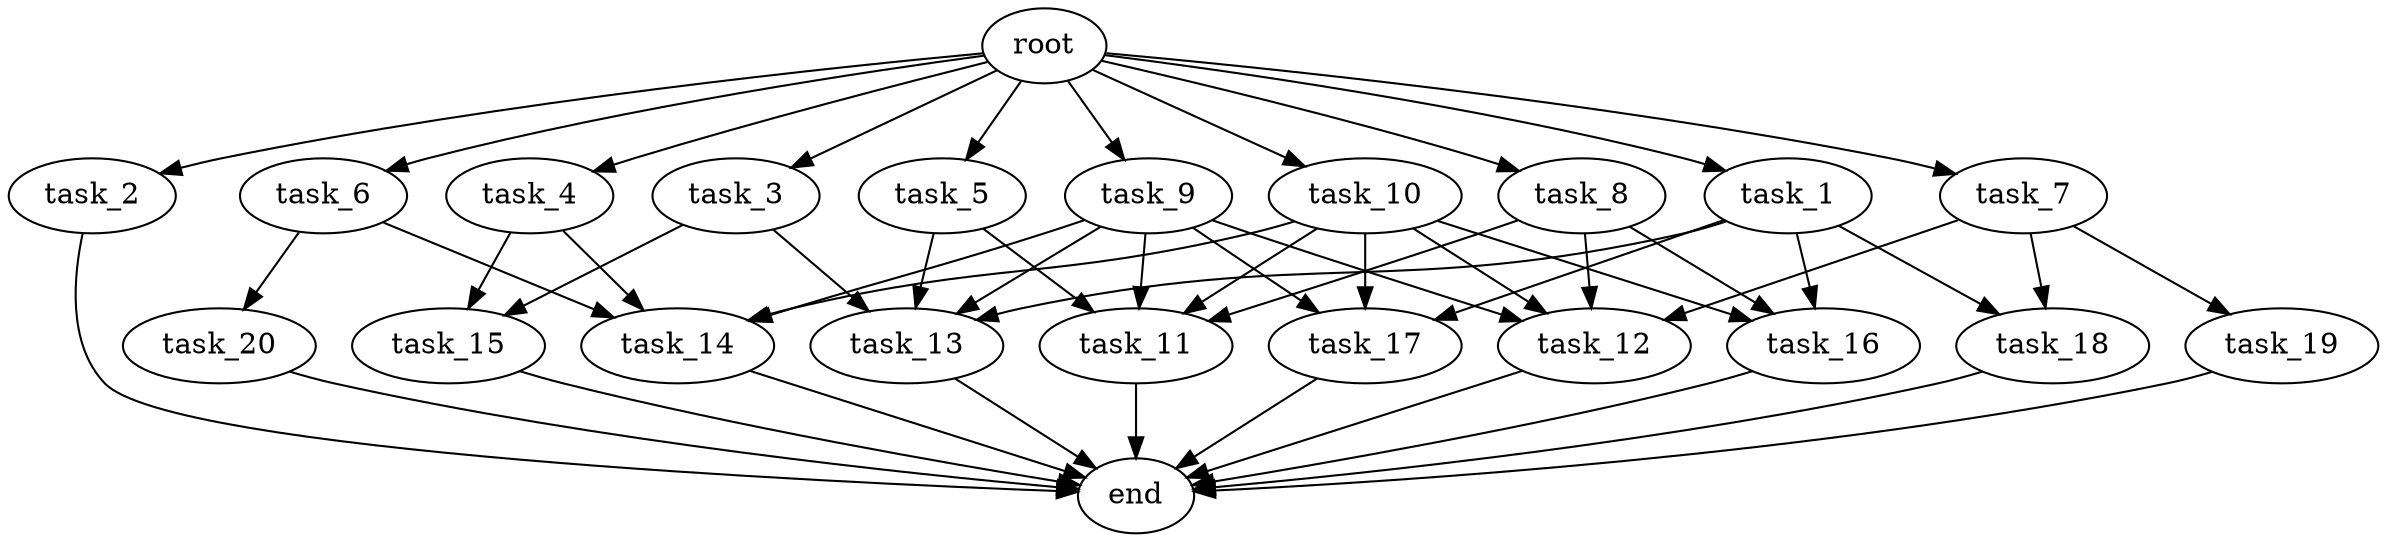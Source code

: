 digraph G {
  root [size="0.000000e+00"];
  task_1 [size="2.572521e+09"];
  task_2 [size="1.147332e+09"];
  task_3 [size="9.942370e+08"];
  task_4 [size="1.682392e+09"];
  task_5 [size="1.441198e+09"];
  task_6 [size="2.556290e+09"];
  task_7 [size="8.971960e+08"];
  task_8 [size="3.068635e+09"];
  task_9 [size="4.073357e+09"];
  task_10 [size="1.692741e+09"];
  task_11 [size="6.145140e+09"];
  task_12 [size="3.253582e+09"];
  task_13 [size="2.726848e+08"];
  task_14 [size="5.859593e+08"];
  task_15 [size="3.900007e+09"];
  task_16 [size="3.201095e+09"];
  task_17 [size="4.128815e+09"];
  task_18 [size="3.242854e+09"];
  task_19 [size="3.755756e+09"];
  task_20 [size="8.277586e+09"];
  end [size="0.000000e+00"];

  root -> task_1 [size="1.000000e-12"];
  root -> task_2 [size="1.000000e-12"];
  root -> task_3 [size="1.000000e-12"];
  root -> task_4 [size="1.000000e-12"];
  root -> task_5 [size="1.000000e-12"];
  root -> task_6 [size="1.000000e-12"];
  root -> task_7 [size="1.000000e-12"];
  root -> task_8 [size="1.000000e-12"];
  root -> task_9 [size="1.000000e-12"];
  root -> task_10 [size="1.000000e-12"];
  task_1 -> task_13 [size="6.817119e+06"];
  task_1 -> task_16 [size="1.067032e+08"];
  task_1 -> task_17 [size="1.376272e+08"];
  task_1 -> task_18 [size="1.621427e+08"];
  task_2 -> end [size="1.000000e-12"];
  task_3 -> task_13 [size="6.817119e+06"];
  task_3 -> task_15 [size="1.950004e+08"];
  task_4 -> task_14 [size="1.464898e+07"];
  task_4 -> task_15 [size="1.950004e+08"];
  task_5 -> task_11 [size="1.536285e+08"];
  task_5 -> task_13 [size="6.817119e+06"];
  task_6 -> task_14 [size="1.464898e+07"];
  task_6 -> task_20 [size="8.277586e+08"];
  task_7 -> task_12 [size="8.133954e+07"];
  task_7 -> task_18 [size="1.621427e+08"];
  task_7 -> task_19 [size="3.755756e+08"];
  task_8 -> task_11 [size="1.536285e+08"];
  task_8 -> task_12 [size="8.133954e+07"];
  task_8 -> task_16 [size="1.067032e+08"];
  task_9 -> task_11 [size="1.536285e+08"];
  task_9 -> task_12 [size="8.133954e+07"];
  task_9 -> task_13 [size="6.817119e+06"];
  task_9 -> task_14 [size="1.464898e+07"];
  task_9 -> task_17 [size="1.376272e+08"];
  task_10 -> task_11 [size="1.536285e+08"];
  task_10 -> task_12 [size="8.133954e+07"];
  task_10 -> task_14 [size="1.464898e+07"];
  task_10 -> task_16 [size="1.067032e+08"];
  task_10 -> task_17 [size="1.376272e+08"];
  task_11 -> end [size="1.000000e-12"];
  task_12 -> end [size="1.000000e-12"];
  task_13 -> end [size="1.000000e-12"];
  task_14 -> end [size="1.000000e-12"];
  task_15 -> end [size="1.000000e-12"];
  task_16 -> end [size="1.000000e-12"];
  task_17 -> end [size="1.000000e-12"];
  task_18 -> end [size="1.000000e-12"];
  task_19 -> end [size="1.000000e-12"];
  task_20 -> end [size="1.000000e-12"];
}

